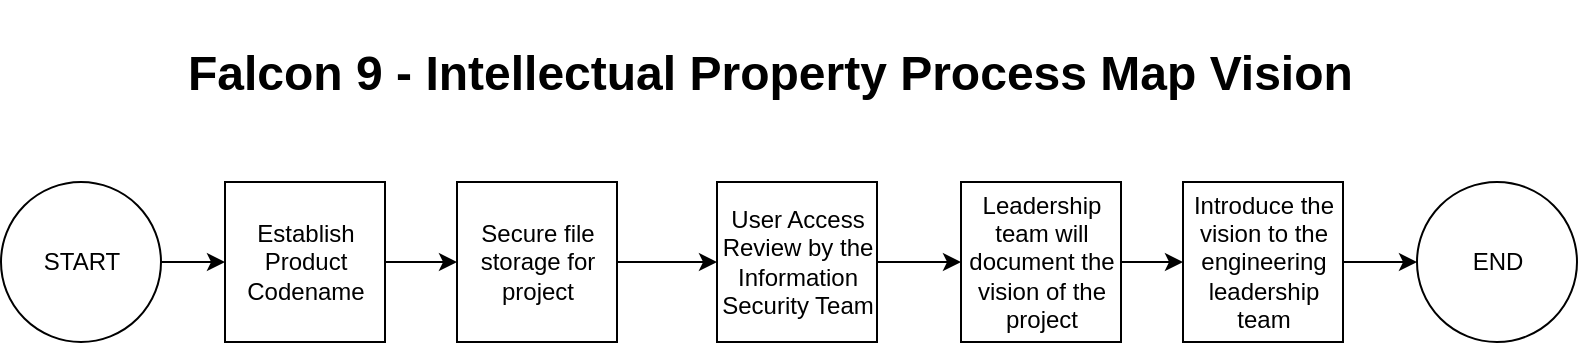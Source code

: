 <mxfile>
    <diagram id="PbFvnkKS_HCDwxyT2tBo" name="Page-1">
        <mxGraphModel dx="1090" dy="1170" grid="0" gridSize="10" guides="1" tooltips="1" connect="1" arrows="1" fold="1" page="1" pageScale="1" pageWidth="850" pageHeight="1100" background="#ffffff" math="0" shadow="0">
            <root>
                <mxCell id="0"/>
                <mxCell id="1" parent="0"/>
                <mxCell id="2" value="&lt;h1 style=&quot;color: rgb(240 , 240 , 240) ; font-family: &amp;#34;helvetica&amp;#34; ; font-style: normal ; letter-spacing: normal ; text-align: left ; text-indent: 0px ; text-transform: none ; word-spacing: 0px&quot;&gt;&lt;font color=&quot;#000000&quot; style=&quot;background-color: rgb(255 , 255 , 255)&quot;&gt;Falcon 9 - Intellectual Property Process Map Vision&lt;/font&gt;&lt;/h1&gt;" style="text;whiteSpace=wrap;html=1;" parent="1" vertex="1">
                    <mxGeometry x="125" y="18" width="600.5" height="74" as="geometry"/>
                </mxCell>
                <mxCell id="6" value="" style="edgeStyle=none;html=1;strokeColor=#000000;" parent="1" source="4" target="5" edge="1">
                    <mxGeometry relative="1" as="geometry"/>
                </mxCell>
                <mxCell id="4" value="START" style="ellipse;whiteSpace=wrap;html=1;aspect=fixed;" parent="1" vertex="1">
                    <mxGeometry x="33.5" y="109" width="80" height="80" as="geometry"/>
                </mxCell>
                <mxCell id="8" value="" style="edgeStyle=none;html=1;strokeColor=#000000;" parent="1" source="5" target="7" edge="1">
                    <mxGeometry relative="1" as="geometry"/>
                </mxCell>
                <mxCell id="5" value="Establish Product Codename" style="whiteSpace=wrap;html=1;aspect=fixed;" parent="1" vertex="1">
                    <mxGeometry x="145.5" y="109" width="80" height="80" as="geometry"/>
                </mxCell>
                <mxCell id="11" value="" style="edgeStyle=none;html=1;strokeColor=#000000;" parent="1" source="7" target="10" edge="1">
                    <mxGeometry relative="1" as="geometry"/>
                </mxCell>
                <mxCell id="7" value="Secure file storage for project" style="whiteSpace=wrap;html=1;aspect=fixed;" parent="1" vertex="1">
                    <mxGeometry x="261.5" y="109" width="80" height="80" as="geometry"/>
                </mxCell>
                <mxCell id="13" value="" style="edgeStyle=none;html=1;strokeColor=#000000;" parent="1" source="10" target="12" edge="1">
                    <mxGeometry relative="1" as="geometry"/>
                </mxCell>
                <mxCell id="10" value="User Access Review by the Information Security Team" style="whiteSpace=wrap;html=1;aspect=fixed;" parent="1" vertex="1">
                    <mxGeometry x="391.5" y="109" width="80" height="80" as="geometry"/>
                </mxCell>
                <mxCell id="15" value="" style="edgeStyle=none;html=1;strokeColor=#000000;" parent="1" source="12" target="14" edge="1">
                    <mxGeometry relative="1" as="geometry"/>
                </mxCell>
                <mxCell id="12" value="Leadership team will document the vision of the project" style="whiteSpace=wrap;html=1;aspect=fixed;" parent="1" vertex="1">
                    <mxGeometry x="513.5" y="109" width="80" height="80" as="geometry"/>
                </mxCell>
                <mxCell id="18" value="" style="edgeStyle=none;html=1;strokeColor=#000000;" parent="1" source="14" target="17" edge="1">
                    <mxGeometry relative="1" as="geometry"/>
                </mxCell>
                <mxCell id="14" value="Introduce the vision to the engineering leadership team" style="whiteSpace=wrap;html=1;aspect=fixed;" parent="1" vertex="1">
                    <mxGeometry x="624.5" y="109" width="80" height="80" as="geometry"/>
                </mxCell>
                <mxCell id="17" value="END" style="ellipse;whiteSpace=wrap;html=1;aspect=fixed;" parent="1" vertex="1">
                    <mxGeometry x="741.5" y="109" width="80" height="80" as="geometry"/>
                </mxCell>
            </root>
        </mxGraphModel>
    </diagram>
</mxfile>